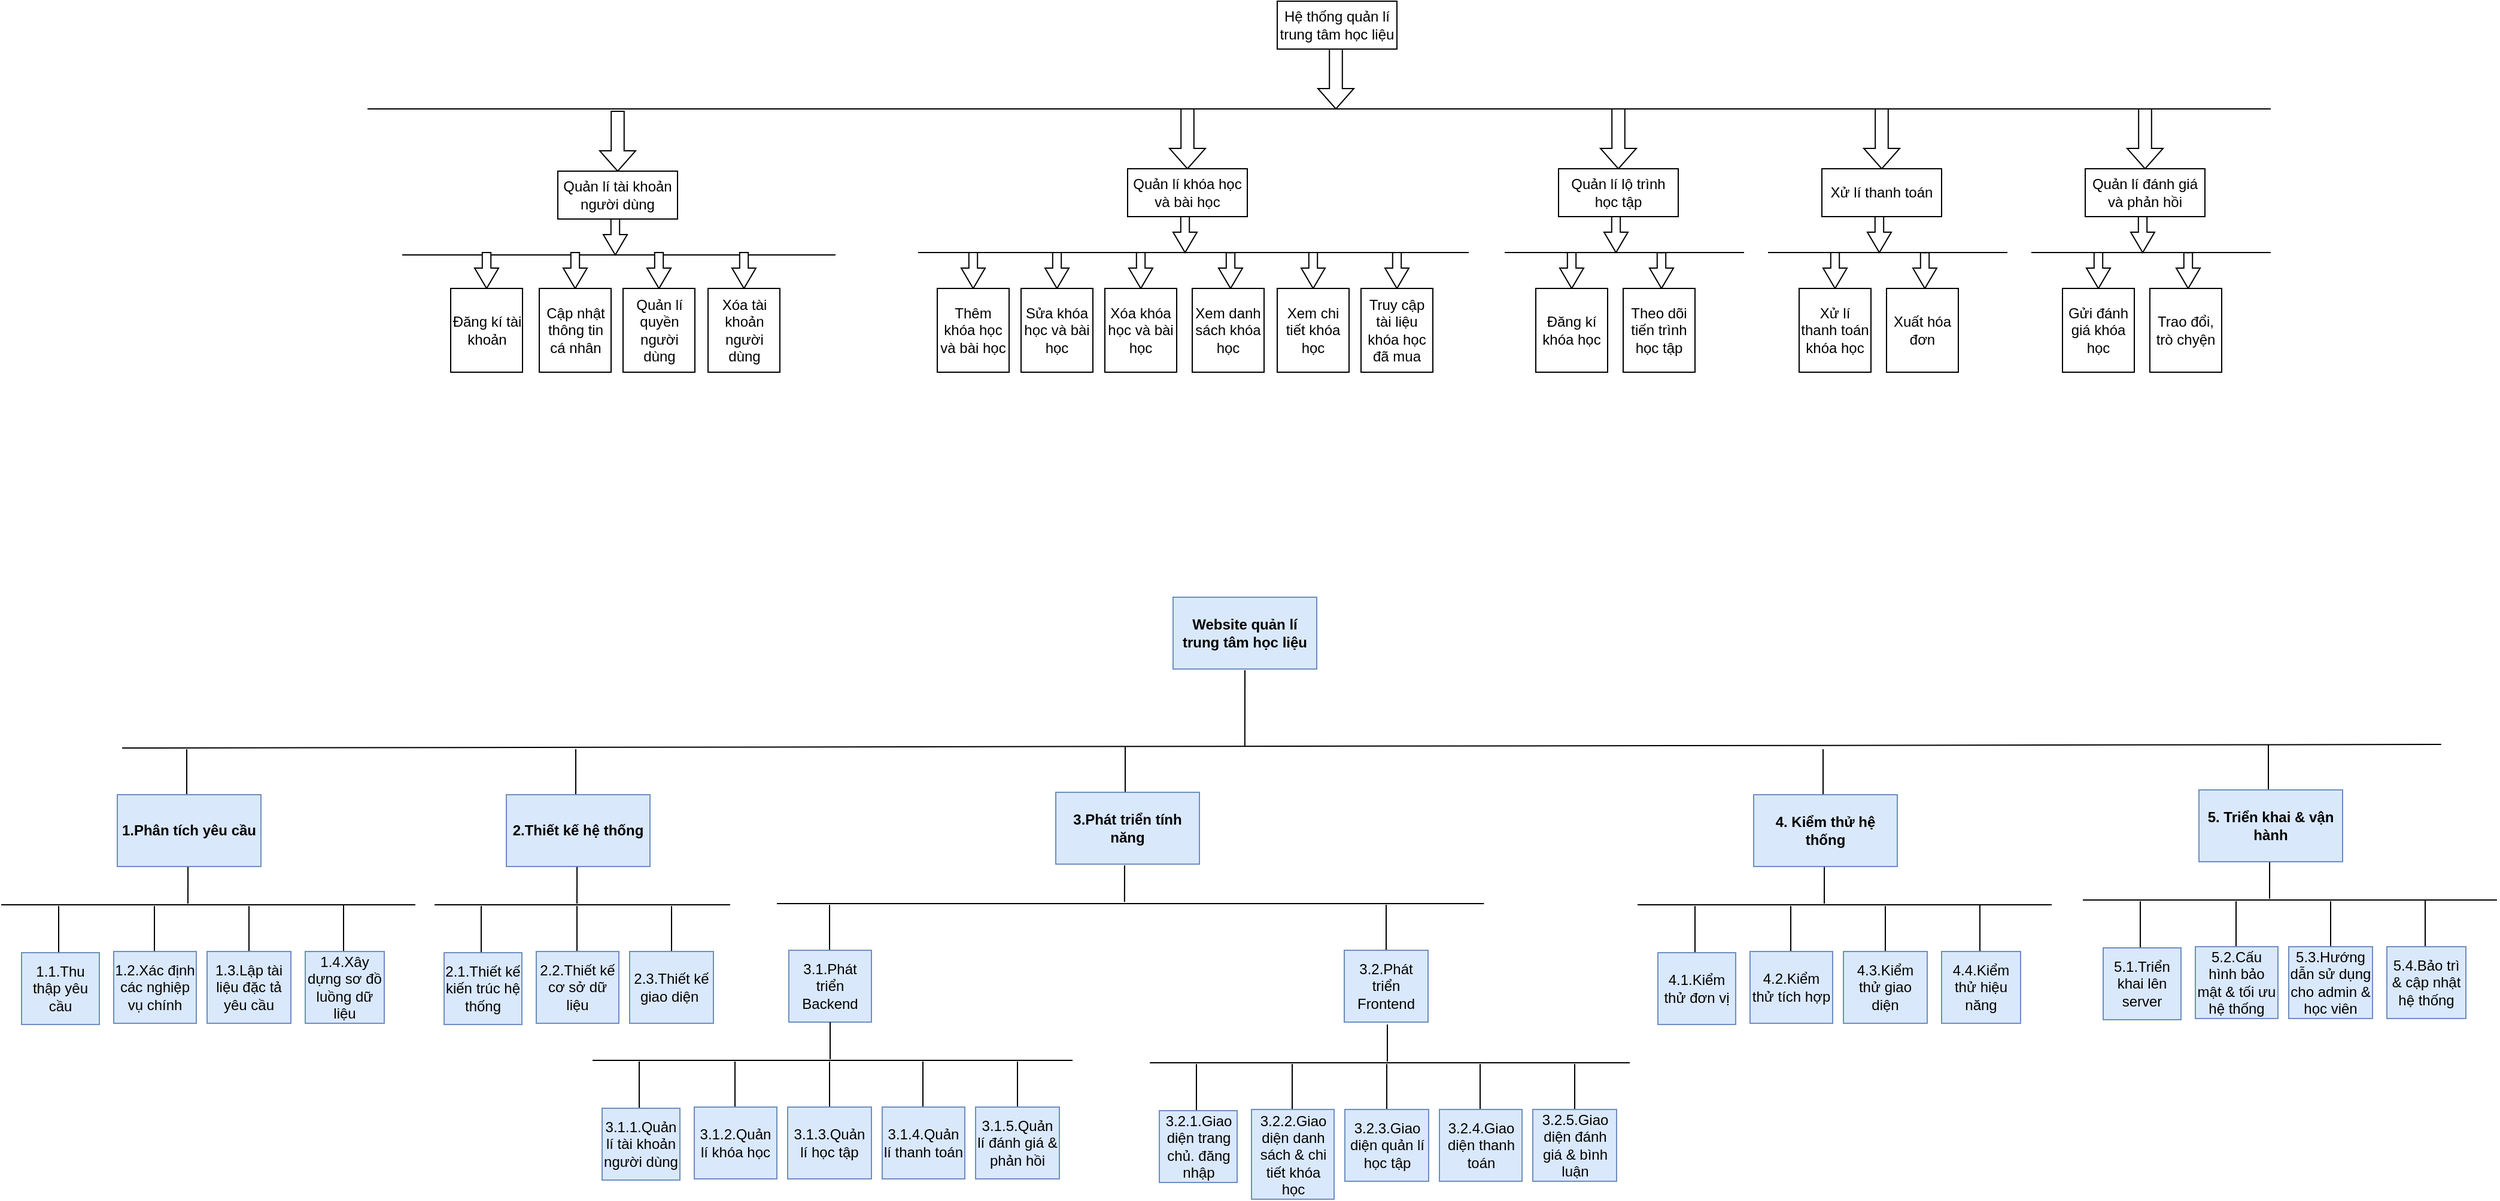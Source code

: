 <mxfile version="26.1.0">
  <diagram name="Trang-1" id="gMot79yV-8W6xTB_e_xU">
    <mxGraphModel dx="2117" dy="557" grid="0" gridSize="10" guides="1" tooltips="1" connect="0" arrows="1" fold="1" page="1" pageScale="1" pageWidth="827" pageHeight="1169" math="0" shadow="0">
      <root>
        <mxCell id="0" />
        <mxCell id="1" parent="0" />
        <mxCell id="KCtZs656bPVIY4IYUBky-2" value="Hệ thống quản lí trung tâm học liệu" style="rounded=0;whiteSpace=wrap;html=1;" parent="1" vertex="1">
          <mxGeometry x="350" y="70" width="100" height="40" as="geometry" />
        </mxCell>
        <mxCell id="KCtZs656bPVIY4IYUBky-4" value="" style="html=1;shadow=0;dashed=0;align=center;verticalAlign=middle;shape=mxgraph.arrows2.arrow;dy=0.64;dx=17;direction=south;notch=0;" parent="1" vertex="1">
          <mxGeometry x="384" y="110" width="30" height="50" as="geometry" />
        </mxCell>
        <mxCell id="KCtZs656bPVIY4IYUBky-5" value="" style="endArrow=none;html=1;rounded=0;" parent="1" edge="1">
          <mxGeometry width="50" height="50" relative="1" as="geometry">
            <mxPoint x="-410" y="160" as="sourcePoint" />
            <mxPoint x="1180" y="160" as="targetPoint" />
          </mxGeometry>
        </mxCell>
        <mxCell id="KCtZs656bPVIY4IYUBky-6" value="" style="html=1;shadow=0;dashed=0;align=center;verticalAlign=middle;shape=mxgraph.arrows2.arrow;dy=0.64;dx=17;direction=south;notch=0;" parent="1" vertex="1">
          <mxGeometry x="-216" y="162" width="30" height="50" as="geometry" />
        </mxCell>
        <mxCell id="KCtZs656bPVIY4IYUBky-7" value="Quản lí tài khoản người dùng" style="rounded=0;whiteSpace=wrap;html=1;" parent="1" vertex="1">
          <mxGeometry x="-251" y="212" width="100" height="40" as="geometry" />
        </mxCell>
        <mxCell id="KCtZs656bPVIY4IYUBky-8" value="" style="html=1;shadow=0;dashed=0;align=center;verticalAlign=middle;shape=mxgraph.arrows2.arrow;dy=0.64;dx=17;direction=south;notch=0;" parent="1" vertex="1">
          <mxGeometry x="-213" y="252" width="20" height="30" as="geometry" />
        </mxCell>
        <mxCell id="KCtZs656bPVIY4IYUBky-9" value="" style="endArrow=none;html=1;rounded=0;" parent="1" edge="1">
          <mxGeometry width="50" height="50" relative="1" as="geometry">
            <mxPoint x="-381" y="282" as="sourcePoint" />
            <mxPoint x="-19" y="282" as="targetPoint" />
          </mxGeometry>
        </mxCell>
        <mxCell id="KCtZs656bPVIY4IYUBky-20" value="" style="html=1;shadow=0;dashed=0;align=center;verticalAlign=middle;shape=mxgraph.arrows2.arrow;dy=0.64;dx=17;direction=south;notch=0;" parent="1" vertex="1">
          <mxGeometry x="-246.5" y="280" width="20" height="30" as="geometry" />
        </mxCell>
        <mxCell id="KCtZs656bPVIY4IYUBky-21" value="" style="html=1;shadow=0;dashed=0;align=center;verticalAlign=middle;shape=mxgraph.arrows2.arrow;dy=0.64;dx=17;direction=south;notch=0;" parent="1" vertex="1">
          <mxGeometry x="-176.5" y="280" width="20" height="30" as="geometry" />
        </mxCell>
        <mxCell id="KCtZs656bPVIY4IYUBky-23" value="" style="html=1;shadow=0;dashed=0;align=center;verticalAlign=middle;shape=mxgraph.arrows2.arrow;dy=0.64;dx=17;direction=south;notch=0;" parent="1" vertex="1">
          <mxGeometry x="-320.5" y="280" width="20" height="30" as="geometry" />
        </mxCell>
        <mxCell id="KCtZs656bPVIY4IYUBky-24" value="" style="html=1;shadow=0;dashed=0;align=center;verticalAlign=middle;shape=mxgraph.arrows2.arrow;dy=0.64;dx=17;direction=south;notch=0;" parent="1" vertex="1">
          <mxGeometry x="-105.5" y="280" width="20" height="30" as="geometry" />
        </mxCell>
        <mxCell id="KCtZs656bPVIY4IYUBky-26" value="Đăng kí tài khoản" style="rounded=0;whiteSpace=wrap;html=1;" parent="1" vertex="1">
          <mxGeometry x="-340.5" y="310" width="60" height="70" as="geometry" />
        </mxCell>
        <mxCell id="KCtZs656bPVIY4IYUBky-33" value="Cập nhật thông tin cá nhân" style="rounded=0;whiteSpace=wrap;html=1;" parent="1" vertex="1">
          <mxGeometry x="-266.5" y="310" width="60" height="70" as="geometry" />
        </mxCell>
        <mxCell id="KCtZs656bPVIY4IYUBky-34" value="Quản lí quyền người dùng" style="rounded=0;whiteSpace=wrap;html=1;" parent="1" vertex="1">
          <mxGeometry x="-196.5" y="310" width="60" height="70" as="geometry" />
        </mxCell>
        <mxCell id="KCtZs656bPVIY4IYUBky-35" value="Xóa tài khoản người dùng" style="rounded=0;whiteSpace=wrap;html=1;" parent="1" vertex="1">
          <mxGeometry x="-125.5" y="310" width="60" height="70" as="geometry" />
        </mxCell>
        <mxCell id="KCtZs656bPVIY4IYUBky-38" value="" style="html=1;shadow=0;dashed=0;align=center;verticalAlign=middle;shape=mxgraph.arrows2.arrow;dy=0.64;dx=17;direction=south;notch=0;" parent="1" vertex="1">
          <mxGeometry x="260" y="160" width="30" height="50" as="geometry" />
        </mxCell>
        <mxCell id="KCtZs656bPVIY4IYUBky-39" value="Quản lí khóa học và bài học" style="rounded=0;whiteSpace=wrap;html=1;" parent="1" vertex="1">
          <mxGeometry x="225" y="210" width="100" height="40" as="geometry" />
        </mxCell>
        <mxCell id="KCtZs656bPVIY4IYUBky-40" value="" style="html=1;shadow=0;dashed=0;align=center;verticalAlign=middle;shape=mxgraph.arrows2.arrow;dy=0.64;dx=17;direction=south;notch=0;" parent="1" vertex="1">
          <mxGeometry x="263" y="250" width="20" height="30" as="geometry" />
        </mxCell>
        <mxCell id="KCtZs656bPVIY4IYUBky-41" value="" style="endArrow=none;html=1;rounded=0;" parent="1" edge="1">
          <mxGeometry width="50" height="50" relative="1" as="geometry">
            <mxPoint x="50" y="280" as="sourcePoint" />
            <mxPoint x="510" y="280" as="targetPoint" />
          </mxGeometry>
        </mxCell>
        <mxCell id="KCtZs656bPVIY4IYUBky-42" value="" style="html=1;shadow=0;dashed=0;align=center;verticalAlign=middle;shape=mxgraph.arrows2.arrow;dy=0.64;dx=17;direction=south;notch=0;" parent="1" vertex="1">
          <mxGeometry x="156" y="280" width="20" height="30" as="geometry" />
        </mxCell>
        <mxCell id="KCtZs656bPVIY4IYUBky-43" value="Sửa khóa học và bài học" style="rounded=0;whiteSpace=wrap;html=1;" parent="1" vertex="1">
          <mxGeometry x="136" y="310" width="60" height="70" as="geometry" />
        </mxCell>
        <mxCell id="KCtZs656bPVIY4IYUBky-57" style="edgeStyle=orthogonalEdgeStyle;rounded=0;orthogonalLoop=1;jettySize=auto;html=1;" parent="1" source="KCtZs656bPVIY4IYUBky-44" target="KCtZs656bPVIY4IYUBky-51" edge="1">
          <mxGeometry relative="1" as="geometry" />
        </mxCell>
        <mxCell id="KCtZs656bPVIY4IYUBky-44" value="" style="html=1;shadow=0;dashed=0;align=center;verticalAlign=middle;shape=mxgraph.arrows2.arrow;dy=0.64;dx=17;direction=south;notch=0;" parent="1" vertex="1">
          <mxGeometry x="226" y="280" width="20" height="30" as="geometry" />
        </mxCell>
        <mxCell id="KCtZs656bPVIY4IYUBky-45" value="" style="html=1;shadow=0;dashed=0;align=center;verticalAlign=middle;shape=mxgraph.arrows2.arrow;dy=0.64;dx=17;direction=south;notch=0.2;" parent="1" vertex="1">
          <mxGeometry x="301" y="280" width="20" height="30" as="geometry" />
        </mxCell>
        <mxCell id="KCtZs656bPVIY4IYUBky-46" value="" style="html=1;shadow=0;dashed=0;align=center;verticalAlign=middle;shape=mxgraph.arrows2.arrow;dy=0.64;dx=17;direction=south;notch=0;" parent="1" vertex="1">
          <mxGeometry x="370" y="280" width="20" height="30" as="geometry" />
        </mxCell>
        <mxCell id="KCtZs656bPVIY4IYUBky-47" value="" style="html=1;shadow=0;dashed=0;align=center;verticalAlign=middle;shape=mxgraph.arrows2.arrow;dy=0.64;dx=17;direction=south;notch=0;" parent="1" vertex="1">
          <mxGeometry x="440" y="280" width="20" height="30" as="geometry" />
        </mxCell>
        <mxCell id="KCtZs656bPVIY4IYUBky-48" value="" style="html=1;shadow=0;dashed=0;align=center;verticalAlign=middle;shape=mxgraph.arrows2.arrow;dy=0.64;dx=17;direction=south;notch=0;" parent="1" vertex="1">
          <mxGeometry x="86" y="280" width="20" height="30" as="geometry" />
        </mxCell>
        <mxCell id="KCtZs656bPVIY4IYUBky-50" value="Thêm khóa học và bài học" style="rounded=0;whiteSpace=wrap;html=1;" parent="1" vertex="1">
          <mxGeometry x="66" y="310" width="60" height="70" as="geometry" />
        </mxCell>
        <mxCell id="KCtZs656bPVIY4IYUBky-51" value="Xóa khóa học và bài học" style="rounded=0;whiteSpace=wrap;html=1;" parent="1" vertex="1">
          <mxGeometry x="206" y="310" width="60" height="70" as="geometry" />
        </mxCell>
        <mxCell id="KCtZs656bPVIY4IYUBky-52" value="Xem danh sách khóa học" style="rounded=0;whiteSpace=wrap;html=1;" parent="1" vertex="1">
          <mxGeometry x="279" y="310" width="60" height="70" as="geometry" />
        </mxCell>
        <mxCell id="KCtZs656bPVIY4IYUBky-53" value="Xem chi tiết khóa học" style="rounded=0;whiteSpace=wrap;html=1;" parent="1" vertex="1">
          <mxGeometry x="350" y="310" width="60" height="70" as="geometry" />
        </mxCell>
        <mxCell id="KCtZs656bPVIY4IYUBky-54" value="Truy cập tài liệu khóa học đã mua" style="rounded=0;whiteSpace=wrap;html=1;" parent="1" vertex="1">
          <mxGeometry x="420" y="310" width="60" height="70" as="geometry" />
        </mxCell>
        <mxCell id="KCtZs656bPVIY4IYUBky-58" value="" style="html=1;shadow=0;dashed=0;align=center;verticalAlign=middle;shape=mxgraph.arrows2.arrow;dy=0.64;dx=17;direction=south;notch=0;" parent="1" vertex="1">
          <mxGeometry x="620" y="160" width="30" height="50" as="geometry" />
        </mxCell>
        <mxCell id="KCtZs656bPVIY4IYUBky-59" value="Quản lí lộ trình học tập" style="rounded=0;whiteSpace=wrap;html=1;" parent="1" vertex="1">
          <mxGeometry x="585" y="210" width="100" height="40" as="geometry" />
        </mxCell>
        <mxCell id="KCtZs656bPVIY4IYUBky-60" value="" style="html=1;shadow=0;dashed=0;align=center;verticalAlign=middle;shape=mxgraph.arrows2.arrow;dy=0.64;dx=17;direction=south;notch=0;" parent="1" vertex="1">
          <mxGeometry x="623" y="250" width="20" height="30" as="geometry" />
        </mxCell>
        <mxCell id="KCtZs656bPVIY4IYUBky-61" value="" style="endArrow=none;html=1;rounded=0;" parent="1" edge="1">
          <mxGeometry width="50" height="50" relative="1" as="geometry">
            <mxPoint x="540" y="280" as="sourcePoint" />
            <mxPoint x="740" y="280" as="targetPoint" />
          </mxGeometry>
        </mxCell>
        <mxCell id="KCtZs656bPVIY4IYUBky-64" style="edgeStyle=orthogonalEdgeStyle;rounded=0;orthogonalLoop=1;jettySize=auto;html=1;" parent="1" source="KCtZs656bPVIY4IYUBky-65" target="KCtZs656bPVIY4IYUBky-71" edge="1">
          <mxGeometry relative="1" as="geometry" />
        </mxCell>
        <mxCell id="KCtZs656bPVIY4IYUBky-65" value="" style="html=1;shadow=0;dashed=0;align=center;verticalAlign=middle;shape=mxgraph.arrows2.arrow;dy=0.64;dx=17;direction=south;notch=0;" parent="1" vertex="1">
          <mxGeometry x="586" y="280" width="20" height="30" as="geometry" />
        </mxCell>
        <mxCell id="KCtZs656bPVIY4IYUBky-66" value="" style="html=1;shadow=0;dashed=0;align=center;verticalAlign=middle;shape=mxgraph.arrows2.arrow;dy=0.64;dx=17;direction=south;notch=0.2;" parent="1" vertex="1">
          <mxGeometry x="661" y="280" width="20" height="30" as="geometry" />
        </mxCell>
        <mxCell id="KCtZs656bPVIY4IYUBky-71" value="Đăng kí khóa học" style="rounded=0;whiteSpace=wrap;html=1;" parent="1" vertex="1">
          <mxGeometry x="566" y="310" width="60" height="70" as="geometry" />
        </mxCell>
        <mxCell id="KCtZs656bPVIY4IYUBky-72" value="Theo dõi tiến trình học tập" style="rounded=0;whiteSpace=wrap;html=1;" parent="1" vertex="1">
          <mxGeometry x="639" y="310" width="60" height="70" as="geometry" />
        </mxCell>
        <mxCell id="KCtZs656bPVIY4IYUBky-75" value="" style="html=1;shadow=0;dashed=0;align=center;verticalAlign=middle;shape=mxgraph.arrows2.arrow;dy=0.64;dx=17;direction=south;notch=0;" parent="1" vertex="1">
          <mxGeometry x="840" y="160" width="30" height="50" as="geometry" />
        </mxCell>
        <mxCell id="KCtZs656bPVIY4IYUBky-76" value="Xử lí thanh toán" style="rounded=0;whiteSpace=wrap;html=1;" parent="1" vertex="1">
          <mxGeometry x="805" y="210" width="100" height="40" as="geometry" />
        </mxCell>
        <mxCell id="KCtZs656bPVIY4IYUBky-77" value="" style="html=1;shadow=0;dashed=0;align=center;verticalAlign=middle;shape=mxgraph.arrows2.arrow;dy=0.64;dx=17;direction=south;notch=0;" parent="1" vertex="1">
          <mxGeometry x="843" y="250" width="20" height="30" as="geometry" />
        </mxCell>
        <mxCell id="KCtZs656bPVIY4IYUBky-78" value="" style="endArrow=none;html=1;rounded=0;" parent="1" edge="1">
          <mxGeometry width="50" height="50" relative="1" as="geometry">
            <mxPoint x="760" y="280" as="sourcePoint" />
            <mxPoint x="960" y="280" as="targetPoint" />
          </mxGeometry>
        </mxCell>
        <mxCell id="KCtZs656bPVIY4IYUBky-79" style="edgeStyle=orthogonalEdgeStyle;rounded=0;orthogonalLoop=1;jettySize=auto;html=1;" parent="1" source="KCtZs656bPVIY4IYUBky-80" target="KCtZs656bPVIY4IYUBky-82" edge="1">
          <mxGeometry relative="1" as="geometry" />
        </mxCell>
        <mxCell id="KCtZs656bPVIY4IYUBky-80" value="" style="html=1;shadow=0;dashed=0;align=center;verticalAlign=middle;shape=mxgraph.arrows2.arrow;dy=0.64;dx=17;direction=south;notch=0;" parent="1" vertex="1">
          <mxGeometry x="806" y="280" width="20" height="30" as="geometry" />
        </mxCell>
        <mxCell id="KCtZs656bPVIY4IYUBky-81" value="" style="html=1;shadow=0;dashed=0;align=center;verticalAlign=middle;shape=mxgraph.arrows2.arrow;dy=0.64;dx=17;direction=south;notch=0.2;" parent="1" vertex="1">
          <mxGeometry x="881" y="280" width="20" height="30" as="geometry" />
        </mxCell>
        <mxCell id="KCtZs656bPVIY4IYUBky-82" value="Xử lí thanh toán khóa học" style="rounded=0;whiteSpace=wrap;html=1;" parent="1" vertex="1">
          <mxGeometry x="786" y="310" width="60" height="70" as="geometry" />
        </mxCell>
        <mxCell id="KCtZs656bPVIY4IYUBky-83" value="Xuất hóa đơn" style="rounded=0;whiteSpace=wrap;html=1;" parent="1" vertex="1">
          <mxGeometry x="859" y="310" width="60" height="70" as="geometry" />
        </mxCell>
        <mxCell id="KCtZs656bPVIY4IYUBky-84" value="" style="html=1;shadow=0;dashed=0;align=center;verticalAlign=middle;shape=mxgraph.arrows2.arrow;dy=0.64;dx=17;direction=south;notch=0;" parent="1" vertex="1">
          <mxGeometry x="1060" y="160" width="30" height="50" as="geometry" />
        </mxCell>
        <mxCell id="KCtZs656bPVIY4IYUBky-85" value="Quản lí đánh giá và phản hồi" style="rounded=0;whiteSpace=wrap;html=1;" parent="1" vertex="1">
          <mxGeometry x="1025" y="210" width="100" height="40" as="geometry" />
        </mxCell>
        <mxCell id="KCtZs656bPVIY4IYUBky-86" value="" style="html=1;shadow=0;dashed=0;align=center;verticalAlign=middle;shape=mxgraph.arrows2.arrow;dy=0.64;dx=17;direction=south;notch=0;" parent="1" vertex="1">
          <mxGeometry x="1063" y="250" width="20" height="30" as="geometry" />
        </mxCell>
        <mxCell id="KCtZs656bPVIY4IYUBky-87" value="" style="endArrow=none;html=1;rounded=0;" parent="1" edge="1">
          <mxGeometry width="50" height="50" relative="1" as="geometry">
            <mxPoint x="980" y="280" as="sourcePoint" />
            <mxPoint x="1180" y="280" as="targetPoint" />
          </mxGeometry>
        </mxCell>
        <mxCell id="KCtZs656bPVIY4IYUBky-88" style="edgeStyle=orthogonalEdgeStyle;rounded=0;orthogonalLoop=1;jettySize=auto;html=1;" parent="1" source="KCtZs656bPVIY4IYUBky-89" target="KCtZs656bPVIY4IYUBky-91" edge="1">
          <mxGeometry relative="1" as="geometry" />
        </mxCell>
        <mxCell id="KCtZs656bPVIY4IYUBky-89" value="" style="html=1;shadow=0;dashed=0;align=center;verticalAlign=middle;shape=mxgraph.arrows2.arrow;dy=0.64;dx=17;direction=south;notch=0;" parent="1" vertex="1">
          <mxGeometry x="1026" y="280" width="20" height="30" as="geometry" />
        </mxCell>
        <mxCell id="KCtZs656bPVIY4IYUBky-90" value="" style="html=1;shadow=0;dashed=0;align=center;verticalAlign=middle;shape=mxgraph.arrows2.arrow;dy=0.64;dx=17;direction=south;notch=0.2;" parent="1" vertex="1">
          <mxGeometry x="1101" y="280" width="20" height="30" as="geometry" />
        </mxCell>
        <mxCell id="KCtZs656bPVIY4IYUBky-91" value="Gửi đánh giá khóa học" style="rounded=0;whiteSpace=wrap;html=1;" parent="1" vertex="1">
          <mxGeometry x="1006" y="310" width="60" height="70" as="geometry" />
        </mxCell>
        <mxCell id="KCtZs656bPVIY4IYUBky-92" value="Trao đổi, trò chyện" style="rounded=0;whiteSpace=wrap;html=1;" parent="1" vertex="1">
          <mxGeometry x="1079" y="310" width="60" height="70" as="geometry" />
        </mxCell>
        <mxCell id="KCtZs656bPVIY4IYUBky-93" value="Website quản lí trung tâm học liệu" style="rounded=0;whiteSpace=wrap;html=1;fillColor=#dae8fc;strokeColor=#6c8ebf;fontStyle=1" parent="1" vertex="1">
          <mxGeometry x="263" y="568" width="120" height="60" as="geometry" />
        </mxCell>
        <mxCell id="KCtZs656bPVIY4IYUBky-94" value="" style="endArrow=none;html=1;rounded=0;" parent="1" edge="1">
          <mxGeometry width="50" height="50" relative="1" as="geometry">
            <mxPoint x="322.93" y="693.02" as="sourcePoint" />
            <mxPoint x="323" y="629" as="targetPoint" />
          </mxGeometry>
        </mxCell>
        <mxCell id="KCtZs656bPVIY4IYUBky-95" value="" style="endArrow=none;html=1;rounded=0;" parent="1" edge="1">
          <mxGeometry width="50" height="50" relative="1" as="geometry">
            <mxPoint x="-615" y="694.02" as="sourcePoint" />
            <mxPoint x="1322.333" y="691.02" as="targetPoint" />
          </mxGeometry>
        </mxCell>
        <mxCell id="KCtZs656bPVIY4IYUBky-96" value="" style="endArrow=none;html=1;rounded=0;" parent="1" edge="1">
          <mxGeometry width="50" height="50" relative="1" as="geometry">
            <mxPoint x="-561" y="734.02" as="sourcePoint" />
            <mxPoint x="-561" y="695.02" as="targetPoint" />
          </mxGeometry>
        </mxCell>
        <mxCell id="KCtZs656bPVIY4IYUBky-97" value="1.Phân tích yêu cầu" style="rounded=0;whiteSpace=wrap;html=1;fillColor=#dae8fc;strokeColor=#6c8ebf;fontStyle=1" parent="1" vertex="1">
          <mxGeometry x="-619" y="733.02" width="120" height="60" as="geometry" />
        </mxCell>
        <mxCell id="KCtZs656bPVIY4IYUBky-98" value="" style="endArrow=none;html=1;rounded=0;entryX=0.492;entryY=1.006;entryDx=0;entryDy=0;entryPerimeter=0;" parent="1" target="KCtZs656bPVIY4IYUBky-97" edge="1">
          <mxGeometry width="50" height="50" relative="1" as="geometry">
            <mxPoint x="-560" y="824.02" as="sourcePoint" />
            <mxPoint x="-532" y="753.02" as="targetPoint" />
          </mxGeometry>
        </mxCell>
        <mxCell id="KCtZs656bPVIY4IYUBky-99" value="" style="endArrow=none;html=1;rounded=0;" parent="1" edge="1">
          <mxGeometry width="50" height="50" relative="1" as="geometry">
            <mxPoint x="-716" y="825.02" as="sourcePoint" />
            <mxPoint x="-370" y="825.02" as="targetPoint" />
          </mxGeometry>
        </mxCell>
        <mxCell id="KCtZs656bPVIY4IYUBky-100" value="" style="endArrow=none;html=1;rounded=0;" parent="1" edge="1">
          <mxGeometry width="50" height="50" relative="1" as="geometry">
            <mxPoint x="-668" y="865.02" as="sourcePoint" />
            <mxPoint x="-668" y="826.02" as="targetPoint" />
          </mxGeometry>
        </mxCell>
        <mxCell id="KCtZs656bPVIY4IYUBky-101" value="1.1.Thu thập yêu cầu" style="rounded=0;whiteSpace=wrap;html=1;fillColor=#dae8fc;strokeColor=#6c8ebf;" parent="1" vertex="1">
          <mxGeometry x="-699" y="865.02" width="65" height="60" as="geometry" />
        </mxCell>
        <mxCell id="KCtZs656bPVIY4IYUBky-102" value="" style="endArrow=none;html=1;rounded=0;" parent="1" edge="1">
          <mxGeometry width="50" height="50" relative="1" as="geometry">
            <mxPoint x="-588" y="865.02" as="sourcePoint" />
            <mxPoint x="-588" y="826.02" as="targetPoint" />
          </mxGeometry>
        </mxCell>
        <mxCell id="KCtZs656bPVIY4IYUBky-103" value="1.2.Xác định các nghiệp vụ chính" style="rounded=0;whiteSpace=wrap;html=1;fillColor=#dae8fc;strokeColor=#6c8ebf;" parent="1" vertex="1">
          <mxGeometry x="-622" y="864.02" width="69" height="60" as="geometry" />
        </mxCell>
        <mxCell id="KCtZs656bPVIY4IYUBky-104" value="" style="endArrow=none;html=1;rounded=0;" parent="1" edge="1">
          <mxGeometry width="50" height="50" relative="1" as="geometry">
            <mxPoint x="-509" y="865.02" as="sourcePoint" />
            <mxPoint x="-509" y="826.02" as="targetPoint" />
          </mxGeometry>
        </mxCell>
        <mxCell id="KCtZs656bPVIY4IYUBky-105" value="1.3.Lập tài liệu đặc tả yêu cầu" style="rounded=0;whiteSpace=wrap;html=1;fillColor=#dae8fc;strokeColor=#6c8ebf;" parent="1" vertex="1">
          <mxGeometry x="-544" y="864.02" width="70" height="60" as="geometry" />
        </mxCell>
        <mxCell id="KCtZs656bPVIY4IYUBky-106" value="" style="endArrow=none;html=1;rounded=0;" parent="1" edge="1">
          <mxGeometry width="50" height="50" relative="1" as="geometry">
            <mxPoint x="-430" y="864.02" as="sourcePoint" />
            <mxPoint x="-430" y="825.02" as="targetPoint" />
          </mxGeometry>
        </mxCell>
        <mxCell id="KCtZs656bPVIY4IYUBky-107" value="1.4.Xây dựng sơ đồ luồng dữ liệu" style="rounded=0;whiteSpace=wrap;html=1;fillColor=#dae8fc;strokeColor=#6c8ebf;" parent="1" vertex="1">
          <mxGeometry x="-462" y="864.02" width="66" height="60" as="geometry" />
        </mxCell>
        <mxCell id="KCtZs656bPVIY4IYUBky-108" value="" style="endArrow=none;html=1;rounded=0;" parent="1" edge="1">
          <mxGeometry width="50" height="50" relative="1" as="geometry">
            <mxPoint x="-236" y="734.02" as="sourcePoint" />
            <mxPoint x="-236" y="695.02" as="targetPoint" />
          </mxGeometry>
        </mxCell>
        <mxCell id="KCtZs656bPVIY4IYUBky-109" value="2.Thiết kế hệ thống" style="rounded=0;whiteSpace=wrap;html=1;fillColor=#dae8fc;strokeColor=#6c8ebf;fontStyle=1" parent="1" vertex="1">
          <mxGeometry x="-294" y="733.02" width="120" height="60" as="geometry" />
        </mxCell>
        <mxCell id="KCtZs656bPVIY4IYUBky-110" value="" style="endArrow=none;html=1;rounded=0;entryX=0.492;entryY=1.006;entryDx=0;entryDy=0;entryPerimeter=0;" parent="1" target="KCtZs656bPVIY4IYUBky-109" edge="1">
          <mxGeometry width="50" height="50" relative="1" as="geometry">
            <mxPoint x="-235" y="824.02" as="sourcePoint" />
            <mxPoint x="-207" y="753.02" as="targetPoint" />
          </mxGeometry>
        </mxCell>
        <mxCell id="KCtZs656bPVIY4IYUBky-111" value="" style="endArrow=none;html=1;rounded=0;" parent="1" edge="1">
          <mxGeometry width="50" height="50" relative="1" as="geometry">
            <mxPoint x="-354" y="825.02" as="sourcePoint" />
            <mxPoint x="-107" y="825.02" as="targetPoint" />
          </mxGeometry>
        </mxCell>
        <mxCell id="KCtZs656bPVIY4IYUBky-112" value="" style="endArrow=none;html=1;rounded=0;" parent="1" edge="1">
          <mxGeometry width="50" height="50" relative="1" as="geometry">
            <mxPoint x="-315" y="865.02" as="sourcePoint" />
            <mxPoint x="-315" y="826.02" as="targetPoint" />
          </mxGeometry>
        </mxCell>
        <mxCell id="KCtZs656bPVIY4IYUBky-113" value="2.1.Thiết kế kiến trúc hệ thống" style="rounded=0;whiteSpace=wrap;html=1;fillColor=#dae8fc;strokeColor=#6c8ebf;" parent="1" vertex="1">
          <mxGeometry x="-346" y="865.02" width="65" height="60" as="geometry" />
        </mxCell>
        <mxCell id="KCtZs656bPVIY4IYUBky-114" value="" style="endArrow=none;html=1;rounded=0;" parent="1" edge="1">
          <mxGeometry width="50" height="50" relative="1" as="geometry">
            <mxPoint x="-235" y="865.02" as="sourcePoint" />
            <mxPoint x="-235" y="826.02" as="targetPoint" />
          </mxGeometry>
        </mxCell>
        <mxCell id="KCtZs656bPVIY4IYUBky-115" value="2.2.Thiết kế cơ sở dữ liệu" style="rounded=0;whiteSpace=wrap;html=1;fillColor=#dae8fc;strokeColor=#6c8ebf;" parent="1" vertex="1">
          <mxGeometry x="-269" y="864.02" width="69" height="60" as="geometry" />
        </mxCell>
        <mxCell id="KCtZs656bPVIY4IYUBky-116" value="" style="endArrow=none;html=1;rounded=0;" parent="1" edge="1">
          <mxGeometry width="50" height="50" relative="1" as="geometry">
            <mxPoint x="-156" y="865.02" as="sourcePoint" />
            <mxPoint x="-156" y="826.02" as="targetPoint" />
          </mxGeometry>
        </mxCell>
        <mxCell id="KCtZs656bPVIY4IYUBky-117" value="2.3.Thiết kế giao diện&amp;nbsp;" style="rounded=0;whiteSpace=wrap;html=1;fillColor=#dae8fc;strokeColor=#6c8ebf;" parent="1" vertex="1">
          <mxGeometry x="-191" y="864.02" width="70" height="60" as="geometry" />
        </mxCell>
        <mxCell id="KCtZs656bPVIY4IYUBky-120" value="" style="endArrow=none;html=1;rounded=0;" parent="1" edge="1">
          <mxGeometry width="50" height="50" relative="1" as="geometry">
            <mxPoint x="223" y="732.02" as="sourcePoint" />
            <mxPoint x="223" y="693.02" as="targetPoint" />
          </mxGeometry>
        </mxCell>
        <mxCell id="KCtZs656bPVIY4IYUBky-121" value="3.Phát triển tính năng" style="rounded=0;whiteSpace=wrap;html=1;fillColor=#dae8fc;strokeColor=#6c8ebf;fontStyle=1" parent="1" vertex="1">
          <mxGeometry x="165" y="731.02" width="120" height="60" as="geometry" />
        </mxCell>
        <mxCell id="KCtZs656bPVIY4IYUBky-122" value="" style="endArrow=none;html=1;rounded=0;entryX=0.492;entryY=1.006;entryDx=0;entryDy=0;entryPerimeter=0;" parent="1" edge="1">
          <mxGeometry width="50" height="50" relative="1" as="geometry">
            <mxPoint x="222.44" y="822.66" as="sourcePoint" />
            <mxPoint x="222.48" y="792.02" as="targetPoint" />
          </mxGeometry>
        </mxCell>
        <mxCell id="KCtZs656bPVIY4IYUBky-123" value="" style="endArrow=none;html=1;rounded=0;" parent="1" edge="1">
          <mxGeometry width="50" height="50" relative="1" as="geometry">
            <mxPoint x="-68" y="824.02" as="sourcePoint" />
            <mxPoint x="522.667" y="824.02" as="targetPoint" />
          </mxGeometry>
        </mxCell>
        <mxCell id="KCtZs656bPVIY4IYUBky-126" value="" style="endArrow=none;html=1;rounded=0;" parent="1" edge="1">
          <mxGeometry width="50" height="50" relative="1" as="geometry">
            <mxPoint x="-24" y="864.02" as="sourcePoint" />
            <mxPoint x="-24" y="825.02" as="targetPoint" />
          </mxGeometry>
        </mxCell>
        <mxCell id="KCtZs656bPVIY4IYUBky-127" value="3.1.Phát triển Backend" style="rounded=0;whiteSpace=wrap;html=1;fillColor=#dae8fc;strokeColor=#6c8ebf;" parent="1" vertex="1">
          <mxGeometry x="-58" y="863.02" width="69" height="60" as="geometry" />
        </mxCell>
        <mxCell id="KCtZs656bPVIY4IYUBky-128" value="" style="endArrow=none;html=1;rounded=0;" parent="1" edge="1">
          <mxGeometry width="50" height="50" relative="1" as="geometry">
            <mxPoint x="441" y="864.02" as="sourcePoint" />
            <mxPoint x="441" y="825.02" as="targetPoint" />
          </mxGeometry>
        </mxCell>
        <mxCell id="KCtZs656bPVIY4IYUBky-129" value="3.2.Phát triển Frontend" style="rounded=0;whiteSpace=wrap;html=1;fillColor=#dae8fc;strokeColor=#6c8ebf;" parent="1" vertex="1">
          <mxGeometry x="406" y="863.02" width="70" height="60" as="geometry" />
        </mxCell>
        <mxCell id="KCtZs656bPVIY4IYUBky-130" value="" style="endArrow=none;html=1;rounded=0;entryX=0.492;entryY=1.006;entryDx=0;entryDy=0;entryPerimeter=0;" parent="1" edge="1">
          <mxGeometry width="50" height="50" relative="1" as="geometry">
            <mxPoint x="-23.5" y="954.02" as="sourcePoint" />
            <mxPoint x="-23.5" y="923.02" as="targetPoint" />
          </mxGeometry>
        </mxCell>
        <mxCell id="KCtZs656bPVIY4IYUBky-131" value="" style="endArrow=none;html=1;rounded=0;" parent="1" edge="1">
          <mxGeometry width="50" height="50" relative="1" as="geometry">
            <mxPoint x="-222" y="955.02" as="sourcePoint" />
            <mxPoint x="179" y="955.02" as="targetPoint" />
          </mxGeometry>
        </mxCell>
        <mxCell id="KCtZs656bPVIY4IYUBky-132" value="" style="endArrow=none;html=1;rounded=0;" parent="1" edge="1">
          <mxGeometry width="50" height="50" relative="1" as="geometry">
            <mxPoint x="-183" y="995.02" as="sourcePoint" />
            <mxPoint x="-183" y="956.02" as="targetPoint" />
          </mxGeometry>
        </mxCell>
        <mxCell id="KCtZs656bPVIY4IYUBky-133" value="3.1.1.Quản lí tài khoản người dùng" style="rounded=0;whiteSpace=wrap;html=1;fillColor=#dae8fc;strokeColor=#6c8ebf;" parent="1" vertex="1">
          <mxGeometry x="-214" y="995.02" width="65" height="60" as="geometry" />
        </mxCell>
        <mxCell id="KCtZs656bPVIY4IYUBky-134" value="" style="endArrow=none;html=1;rounded=0;" parent="1" edge="1">
          <mxGeometry width="50" height="50" relative="1" as="geometry">
            <mxPoint x="-103" y="995.02" as="sourcePoint" />
            <mxPoint x="-103" y="956.02" as="targetPoint" />
          </mxGeometry>
        </mxCell>
        <mxCell id="KCtZs656bPVIY4IYUBky-135" value="3.1.2.Quản lí khóa học" style="rounded=0;whiteSpace=wrap;html=1;fillColor=#dae8fc;strokeColor=#6c8ebf;" parent="1" vertex="1">
          <mxGeometry x="-137" y="994.02" width="69" height="60" as="geometry" />
        </mxCell>
        <mxCell id="KCtZs656bPVIY4IYUBky-136" value="" style="endArrow=none;html=1;rounded=0;" parent="1" edge="1">
          <mxGeometry width="50" height="50" relative="1" as="geometry">
            <mxPoint x="-24" y="995.02" as="sourcePoint" />
            <mxPoint x="-24" y="956.02" as="targetPoint" />
          </mxGeometry>
        </mxCell>
        <mxCell id="KCtZs656bPVIY4IYUBky-137" value="3.1.3.Quản lí học tập" style="rounded=0;whiteSpace=wrap;html=1;fillColor=#dae8fc;strokeColor=#6c8ebf;" parent="1" vertex="1">
          <mxGeometry x="-59" y="994.02" width="70" height="60" as="geometry" />
        </mxCell>
        <mxCell id="KCtZs656bPVIY4IYUBky-138" value="" style="endArrow=none;html=1;rounded=0;" parent="1" edge="1">
          <mxGeometry width="50" height="50" relative="1" as="geometry">
            <mxPoint x="54" y="995.02" as="sourcePoint" />
            <mxPoint x="54" y="956.02" as="targetPoint" />
          </mxGeometry>
        </mxCell>
        <mxCell id="KCtZs656bPVIY4IYUBky-139" value="3.1.4.Quản lí thanh toán" style="rounded=0;whiteSpace=wrap;html=1;fillColor=#dae8fc;strokeColor=#6c8ebf;" parent="1" vertex="1">
          <mxGeometry x="20" y="994.02" width="69" height="60" as="geometry" />
        </mxCell>
        <mxCell id="KCtZs656bPVIY4IYUBky-140" value="" style="endArrow=none;html=1;rounded=0;" parent="1" edge="1">
          <mxGeometry width="50" height="50" relative="1" as="geometry">
            <mxPoint x="133" y="995.02" as="sourcePoint" />
            <mxPoint x="133" y="956.02" as="targetPoint" />
          </mxGeometry>
        </mxCell>
        <mxCell id="KCtZs656bPVIY4IYUBky-141" value="3.1.5.Quản lí đánh giá &amp;amp; phản hồi" style="rounded=0;whiteSpace=wrap;html=1;fillColor=#dae8fc;strokeColor=#6c8ebf;" parent="1" vertex="1">
          <mxGeometry x="98" y="994.02" width="70" height="60" as="geometry" />
        </mxCell>
        <mxCell id="KCtZs656bPVIY4IYUBky-142" value="" style="endArrow=none;html=1;rounded=0;entryX=0.492;entryY=1.006;entryDx=0;entryDy=0;entryPerimeter=0;" parent="1" edge="1">
          <mxGeometry width="50" height="50" relative="1" as="geometry">
            <mxPoint x="442" y="956.02" as="sourcePoint" />
            <mxPoint x="442" y="925.02" as="targetPoint" />
          </mxGeometry>
        </mxCell>
        <mxCell id="KCtZs656bPVIY4IYUBky-143" value="" style="endArrow=none;html=1;rounded=0;" parent="1" edge="1">
          <mxGeometry width="50" height="50" relative="1" as="geometry">
            <mxPoint x="243.5" y="957.02" as="sourcePoint" />
            <mxPoint x="644.5" y="957.02" as="targetPoint" />
          </mxGeometry>
        </mxCell>
        <mxCell id="KCtZs656bPVIY4IYUBky-144" value="" style="endArrow=none;html=1;rounded=0;" parent="1" edge="1">
          <mxGeometry width="50" height="50" relative="1" as="geometry">
            <mxPoint x="282.5" y="997.02" as="sourcePoint" />
            <mxPoint x="282.5" y="958.02" as="targetPoint" />
          </mxGeometry>
        </mxCell>
        <mxCell id="KCtZs656bPVIY4IYUBky-145" value="3.2.1.Giao diện trang chủ. đăng nhập" style="rounded=0;whiteSpace=wrap;html=1;fillColor=#dae8fc;strokeColor=#6c8ebf;" parent="1" vertex="1">
          <mxGeometry x="251.5" y="997.02" width="65" height="60" as="geometry" />
        </mxCell>
        <mxCell id="KCtZs656bPVIY4IYUBky-146" value="" style="endArrow=none;html=1;rounded=0;" parent="1" edge="1">
          <mxGeometry width="50" height="50" relative="1" as="geometry">
            <mxPoint x="362.5" y="997.02" as="sourcePoint" />
            <mxPoint x="362.5" y="958.02" as="targetPoint" />
          </mxGeometry>
        </mxCell>
        <mxCell id="KCtZs656bPVIY4IYUBky-147" value="3.2.2.Giao diện danh sách &amp;amp; chi tiết khóa học" style="rounded=0;whiteSpace=wrap;html=1;fillColor=#dae8fc;strokeColor=#6c8ebf;" parent="1" vertex="1">
          <mxGeometry x="328.5" y="996.02" width="69" height="74.98" as="geometry" />
        </mxCell>
        <mxCell id="KCtZs656bPVIY4IYUBky-148" value="" style="endArrow=none;html=1;rounded=0;" parent="1" edge="1">
          <mxGeometry width="50" height="50" relative="1" as="geometry">
            <mxPoint x="441.5" y="997.02" as="sourcePoint" />
            <mxPoint x="441.5" y="958.02" as="targetPoint" />
          </mxGeometry>
        </mxCell>
        <mxCell id="KCtZs656bPVIY4IYUBky-149" value="3.2.3.Giao diện quản lí học tập" style="rounded=0;whiteSpace=wrap;html=1;fillColor=#dae8fc;strokeColor=#6c8ebf;" parent="1" vertex="1">
          <mxGeometry x="406.5" y="996.02" width="70" height="60" as="geometry" />
        </mxCell>
        <mxCell id="KCtZs656bPVIY4IYUBky-150" value="" style="endArrow=none;html=1;rounded=0;" parent="1" edge="1">
          <mxGeometry width="50" height="50" relative="1" as="geometry">
            <mxPoint x="519.5" y="997.02" as="sourcePoint" />
            <mxPoint x="519.5" y="958.02" as="targetPoint" />
          </mxGeometry>
        </mxCell>
        <mxCell id="KCtZs656bPVIY4IYUBky-151" value="3.2.4.Giao diện thanh toán" style="rounded=0;whiteSpace=wrap;html=1;fillColor=#dae8fc;strokeColor=#6c8ebf;" parent="1" vertex="1">
          <mxGeometry x="485.5" y="996.02" width="69" height="60" as="geometry" />
        </mxCell>
        <mxCell id="KCtZs656bPVIY4IYUBky-152" value="" style="endArrow=none;html=1;rounded=0;" parent="1" edge="1">
          <mxGeometry width="50" height="50" relative="1" as="geometry">
            <mxPoint x="598.5" y="997.02" as="sourcePoint" />
            <mxPoint x="598.5" y="958.02" as="targetPoint" />
          </mxGeometry>
        </mxCell>
        <mxCell id="KCtZs656bPVIY4IYUBky-153" value="3.2.5.Giao diện đánh giá &amp;amp; bình luận" style="rounded=0;whiteSpace=wrap;html=1;fillColor=#dae8fc;strokeColor=#6c8ebf;" parent="1" vertex="1">
          <mxGeometry x="563.5" y="996.02" width="70" height="60" as="geometry" />
        </mxCell>
        <mxCell id="KCtZs656bPVIY4IYUBky-154" value="" style="endArrow=none;html=1;rounded=0;" parent="1" edge="1">
          <mxGeometry width="50" height="50" relative="1" as="geometry">
            <mxPoint x="806" y="734.02" as="sourcePoint" />
            <mxPoint x="806" y="695.02" as="targetPoint" />
          </mxGeometry>
        </mxCell>
        <mxCell id="KCtZs656bPVIY4IYUBky-155" value="4. Kiểm thử hệ thống" style="rounded=0;whiteSpace=wrap;html=1;fillColor=#dae8fc;strokeColor=#6c8ebf;fontStyle=1" parent="1" vertex="1">
          <mxGeometry x="748" y="733.02" width="120" height="60" as="geometry" />
        </mxCell>
        <mxCell id="KCtZs656bPVIY4IYUBky-156" value="" style="endArrow=none;html=1;rounded=0;entryX=0.492;entryY=1.006;entryDx=0;entryDy=0;entryPerimeter=0;" parent="1" target="KCtZs656bPVIY4IYUBky-155" edge="1">
          <mxGeometry width="50" height="50" relative="1" as="geometry">
            <mxPoint x="807" y="824.02" as="sourcePoint" />
            <mxPoint x="835" y="753.02" as="targetPoint" />
          </mxGeometry>
        </mxCell>
        <mxCell id="KCtZs656bPVIY4IYUBky-157" value="" style="endArrow=none;html=1;rounded=0;" parent="1" edge="1">
          <mxGeometry width="50" height="50" relative="1" as="geometry">
            <mxPoint x="651" y="825.02" as="sourcePoint" />
            <mxPoint x="997" y="825.02" as="targetPoint" />
          </mxGeometry>
        </mxCell>
        <mxCell id="KCtZs656bPVIY4IYUBky-158" value="" style="endArrow=none;html=1;rounded=0;" parent="1" edge="1">
          <mxGeometry width="50" height="50" relative="1" as="geometry">
            <mxPoint x="699" y="865.02" as="sourcePoint" />
            <mxPoint x="699" y="826.02" as="targetPoint" />
          </mxGeometry>
        </mxCell>
        <mxCell id="KCtZs656bPVIY4IYUBky-159" value="4.1.Kiểm thử đơn vị" style="rounded=0;whiteSpace=wrap;html=1;fillColor=#dae8fc;strokeColor=#6c8ebf;" parent="1" vertex="1">
          <mxGeometry x="668" y="865.02" width="65" height="60" as="geometry" />
        </mxCell>
        <mxCell id="KCtZs656bPVIY4IYUBky-160" value="" style="endArrow=none;html=1;rounded=0;" parent="1" edge="1">
          <mxGeometry width="50" height="50" relative="1" as="geometry">
            <mxPoint x="779" y="865.02" as="sourcePoint" />
            <mxPoint x="779" y="826.02" as="targetPoint" />
          </mxGeometry>
        </mxCell>
        <mxCell id="KCtZs656bPVIY4IYUBky-161" value="4.2.Kiểm thử tích hợp" style="rounded=0;whiteSpace=wrap;html=1;fillColor=#dae8fc;strokeColor=#6c8ebf;" parent="1" vertex="1">
          <mxGeometry x="745" y="864.02" width="69" height="60" as="geometry" />
        </mxCell>
        <mxCell id="KCtZs656bPVIY4IYUBky-162" value="" style="endArrow=none;html=1;rounded=0;" parent="1" edge="1">
          <mxGeometry width="50" height="50" relative="1" as="geometry">
            <mxPoint x="858" y="865.02" as="sourcePoint" />
            <mxPoint x="858" y="826.02" as="targetPoint" />
          </mxGeometry>
        </mxCell>
        <mxCell id="KCtZs656bPVIY4IYUBky-163" value="4.3.Kiểm thử giao diện" style="rounded=0;whiteSpace=wrap;html=1;fillColor=#dae8fc;strokeColor=#6c8ebf;" parent="1" vertex="1">
          <mxGeometry x="823" y="864.02" width="70" height="60" as="geometry" />
        </mxCell>
        <mxCell id="KCtZs656bPVIY4IYUBky-164" value="" style="endArrow=none;html=1;rounded=0;" parent="1" edge="1">
          <mxGeometry width="50" height="50" relative="1" as="geometry">
            <mxPoint x="937" y="864.02" as="sourcePoint" />
            <mxPoint x="937" y="825.02" as="targetPoint" />
          </mxGeometry>
        </mxCell>
        <mxCell id="KCtZs656bPVIY4IYUBky-165" value="4.4.Kiểm thử hiệu năng" style="rounded=0;whiteSpace=wrap;html=1;fillColor=#dae8fc;strokeColor=#6c8ebf;" parent="1" vertex="1">
          <mxGeometry x="905" y="864.02" width="66" height="60" as="geometry" />
        </mxCell>
        <mxCell id="KCtZs656bPVIY4IYUBky-166" value="" style="endArrow=none;html=1;rounded=0;" parent="1" edge="1">
          <mxGeometry width="50" height="50" relative="1" as="geometry">
            <mxPoint x="1178" y="730.02" as="sourcePoint" />
            <mxPoint x="1178" y="691.02" as="targetPoint" />
          </mxGeometry>
        </mxCell>
        <mxCell id="KCtZs656bPVIY4IYUBky-167" value="5. Triển khai &amp;amp; vận hành" style="rounded=0;whiteSpace=wrap;html=1;fillColor=#dae8fc;strokeColor=#6c8ebf;fontStyle=1" parent="1" vertex="1">
          <mxGeometry x="1120" y="729.02" width="120" height="60" as="geometry" />
        </mxCell>
        <mxCell id="KCtZs656bPVIY4IYUBky-168" value="" style="endArrow=none;html=1;rounded=0;entryX=0.492;entryY=1.006;entryDx=0;entryDy=0;entryPerimeter=0;" parent="1" target="KCtZs656bPVIY4IYUBky-167" edge="1">
          <mxGeometry width="50" height="50" relative="1" as="geometry">
            <mxPoint x="1179" y="820.02" as="sourcePoint" />
            <mxPoint x="1207" y="749.02" as="targetPoint" />
          </mxGeometry>
        </mxCell>
        <mxCell id="KCtZs656bPVIY4IYUBky-169" value="" style="endArrow=none;html=1;rounded=0;" parent="1" edge="1">
          <mxGeometry width="50" height="50" relative="1" as="geometry">
            <mxPoint x="1023" y="821.02" as="sourcePoint" />
            <mxPoint x="1369" y="821.02" as="targetPoint" />
          </mxGeometry>
        </mxCell>
        <mxCell id="KCtZs656bPVIY4IYUBky-170" value="" style="endArrow=none;html=1;rounded=0;" parent="1" edge="1">
          <mxGeometry width="50" height="50" relative="1" as="geometry">
            <mxPoint x="1071" y="861.02" as="sourcePoint" />
            <mxPoint x="1071" y="822.02" as="targetPoint" />
          </mxGeometry>
        </mxCell>
        <mxCell id="KCtZs656bPVIY4IYUBky-171" value="5.1.Triển khai lên server" style="rounded=0;whiteSpace=wrap;html=1;fillColor=#dae8fc;strokeColor=#6c8ebf;" parent="1" vertex="1">
          <mxGeometry x="1040" y="861.02" width="65" height="60" as="geometry" />
        </mxCell>
        <mxCell id="KCtZs656bPVIY4IYUBky-172" value="" style="endArrow=none;html=1;rounded=0;" parent="1" edge="1">
          <mxGeometry width="50" height="50" relative="1" as="geometry">
            <mxPoint x="1151" y="861.02" as="sourcePoint" />
            <mxPoint x="1151" y="822.02" as="targetPoint" />
          </mxGeometry>
        </mxCell>
        <mxCell id="KCtZs656bPVIY4IYUBky-173" value="5.2.Cấu hình bảo mật &amp;amp; tối ưu hệ thống" style="rounded=0;whiteSpace=wrap;html=1;fillColor=#dae8fc;strokeColor=#6c8ebf;" parent="1" vertex="1">
          <mxGeometry x="1117" y="860.02" width="69" height="60" as="geometry" />
        </mxCell>
        <mxCell id="KCtZs656bPVIY4IYUBky-174" value="" style="endArrow=none;html=1;rounded=0;" parent="1" edge="1">
          <mxGeometry width="50" height="50" relative="1" as="geometry">
            <mxPoint x="1230" y="861.02" as="sourcePoint" />
            <mxPoint x="1230" y="822.02" as="targetPoint" />
          </mxGeometry>
        </mxCell>
        <mxCell id="KCtZs656bPVIY4IYUBky-175" value="5.3.Hướng dẫn sử dụng cho admin &amp;amp; học viên" style="rounded=0;whiteSpace=wrap;html=1;fillColor=#dae8fc;strokeColor=#6c8ebf;" parent="1" vertex="1">
          <mxGeometry x="1195" y="860.02" width="70" height="60" as="geometry" />
        </mxCell>
        <mxCell id="KCtZs656bPVIY4IYUBky-176" value="" style="endArrow=none;html=1;rounded=0;" parent="1" edge="1">
          <mxGeometry width="50" height="50" relative="1" as="geometry">
            <mxPoint x="1309" y="860.02" as="sourcePoint" />
            <mxPoint x="1309" y="821.02" as="targetPoint" />
          </mxGeometry>
        </mxCell>
        <mxCell id="KCtZs656bPVIY4IYUBky-177" value="5.4.Bảo trì &amp;amp; cập nhật hệ thống" style="rounded=0;whiteSpace=wrap;html=1;fillColor=#dae8fc;strokeColor=#6c8ebf;" parent="1" vertex="1">
          <mxGeometry x="1277" y="860.02" width="66" height="60" as="geometry" />
        </mxCell>
      </root>
    </mxGraphModel>
  </diagram>
</mxfile>
